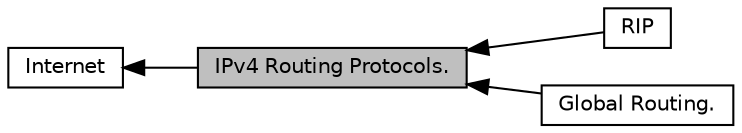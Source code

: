 digraph "IPv4 Routing Protocols."
{
  edge [fontname="Helvetica",fontsize="10",labelfontname="Helvetica",labelfontsize="10"];
  node [fontname="Helvetica",fontsize="10",shape=box];
  rankdir=LR;
  Node1 [label="IPv4 Routing Protocols.",height=0.2,width=0.4,color="black", fillcolor="grey75", style="filled", fontcolor="black",tooltip="The classes in this group implement different routing protocols for IPv4."];
  Node4 [label="RIP",height=0.2,width=0.4,color="black", fillcolor="white", style="filled",URL="$group__rip.html",tooltip="The RIP protocol (RFC 2453) is a unicast-only IPv4 IGP (Interior Gateway Protocol)."];
  Node3 [label="Global Routing.",height=0.2,width=0.4,color="black", fillcolor="white", style="filled",URL="$group__globalrouting.html",tooltip="Performs pre-simulation static route computation on a layer-3 IPv4 topology."];
  Node2 [label="Internet",height=0.2,width=0.4,color="black", fillcolor="white", style="filled",URL="$group__internet.html",tooltip="This section documents the API of the ns-3 internet module."];
  Node2->Node1 [shape=plaintext, dir="back", style="solid"];
  Node1->Node3 [shape=plaintext, dir="back", style="solid"];
  Node1->Node4 [shape=plaintext, dir="back", style="solid"];
}
